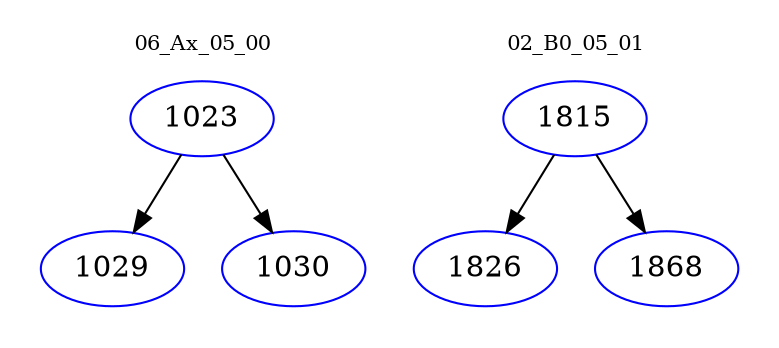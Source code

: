 digraph{
subgraph cluster_0 {
color = white
label = "06_Ax_05_00";
fontsize=10;
T0_1023 [label="1023", color="blue"]
T0_1023 -> T0_1029 [color="black"]
T0_1029 [label="1029", color="blue"]
T0_1023 -> T0_1030 [color="black"]
T0_1030 [label="1030", color="blue"]
}
subgraph cluster_1 {
color = white
label = "02_B0_05_01";
fontsize=10;
T1_1815 [label="1815", color="blue"]
T1_1815 -> T1_1826 [color="black"]
T1_1826 [label="1826", color="blue"]
T1_1815 -> T1_1868 [color="black"]
T1_1868 [label="1868", color="blue"]
}
}
